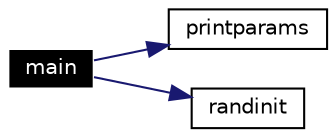 digraph G
{
  edge [fontname="Helvetica",fontsize=10,labelfontname="Helvetica",labelfontsize=10];
  node [fontname="Helvetica",fontsize=10,shape=record];
  rankdir=LR;
  Node59 [label="main",height=0.2,width=0.4,color="white", fillcolor="black", style="filled" fontcolor="white"];
  Node59 -> Node60 [color="midnightblue",fontsize=10,style="solid",fontname="Helvetica"];
  Node60 [label="printparams",height=0.2,width=0.4,color="black",URL="$esm__gen_8c.html#a1"];
  Node59 -> Node61 [color="midnightblue",fontsize=10,style="solid",fontname="Helvetica"];
  Node61 [label="randinit",height=0.2,width=0.4,color="black",URL="$esm__cipher_8c.html#a34"];
}

